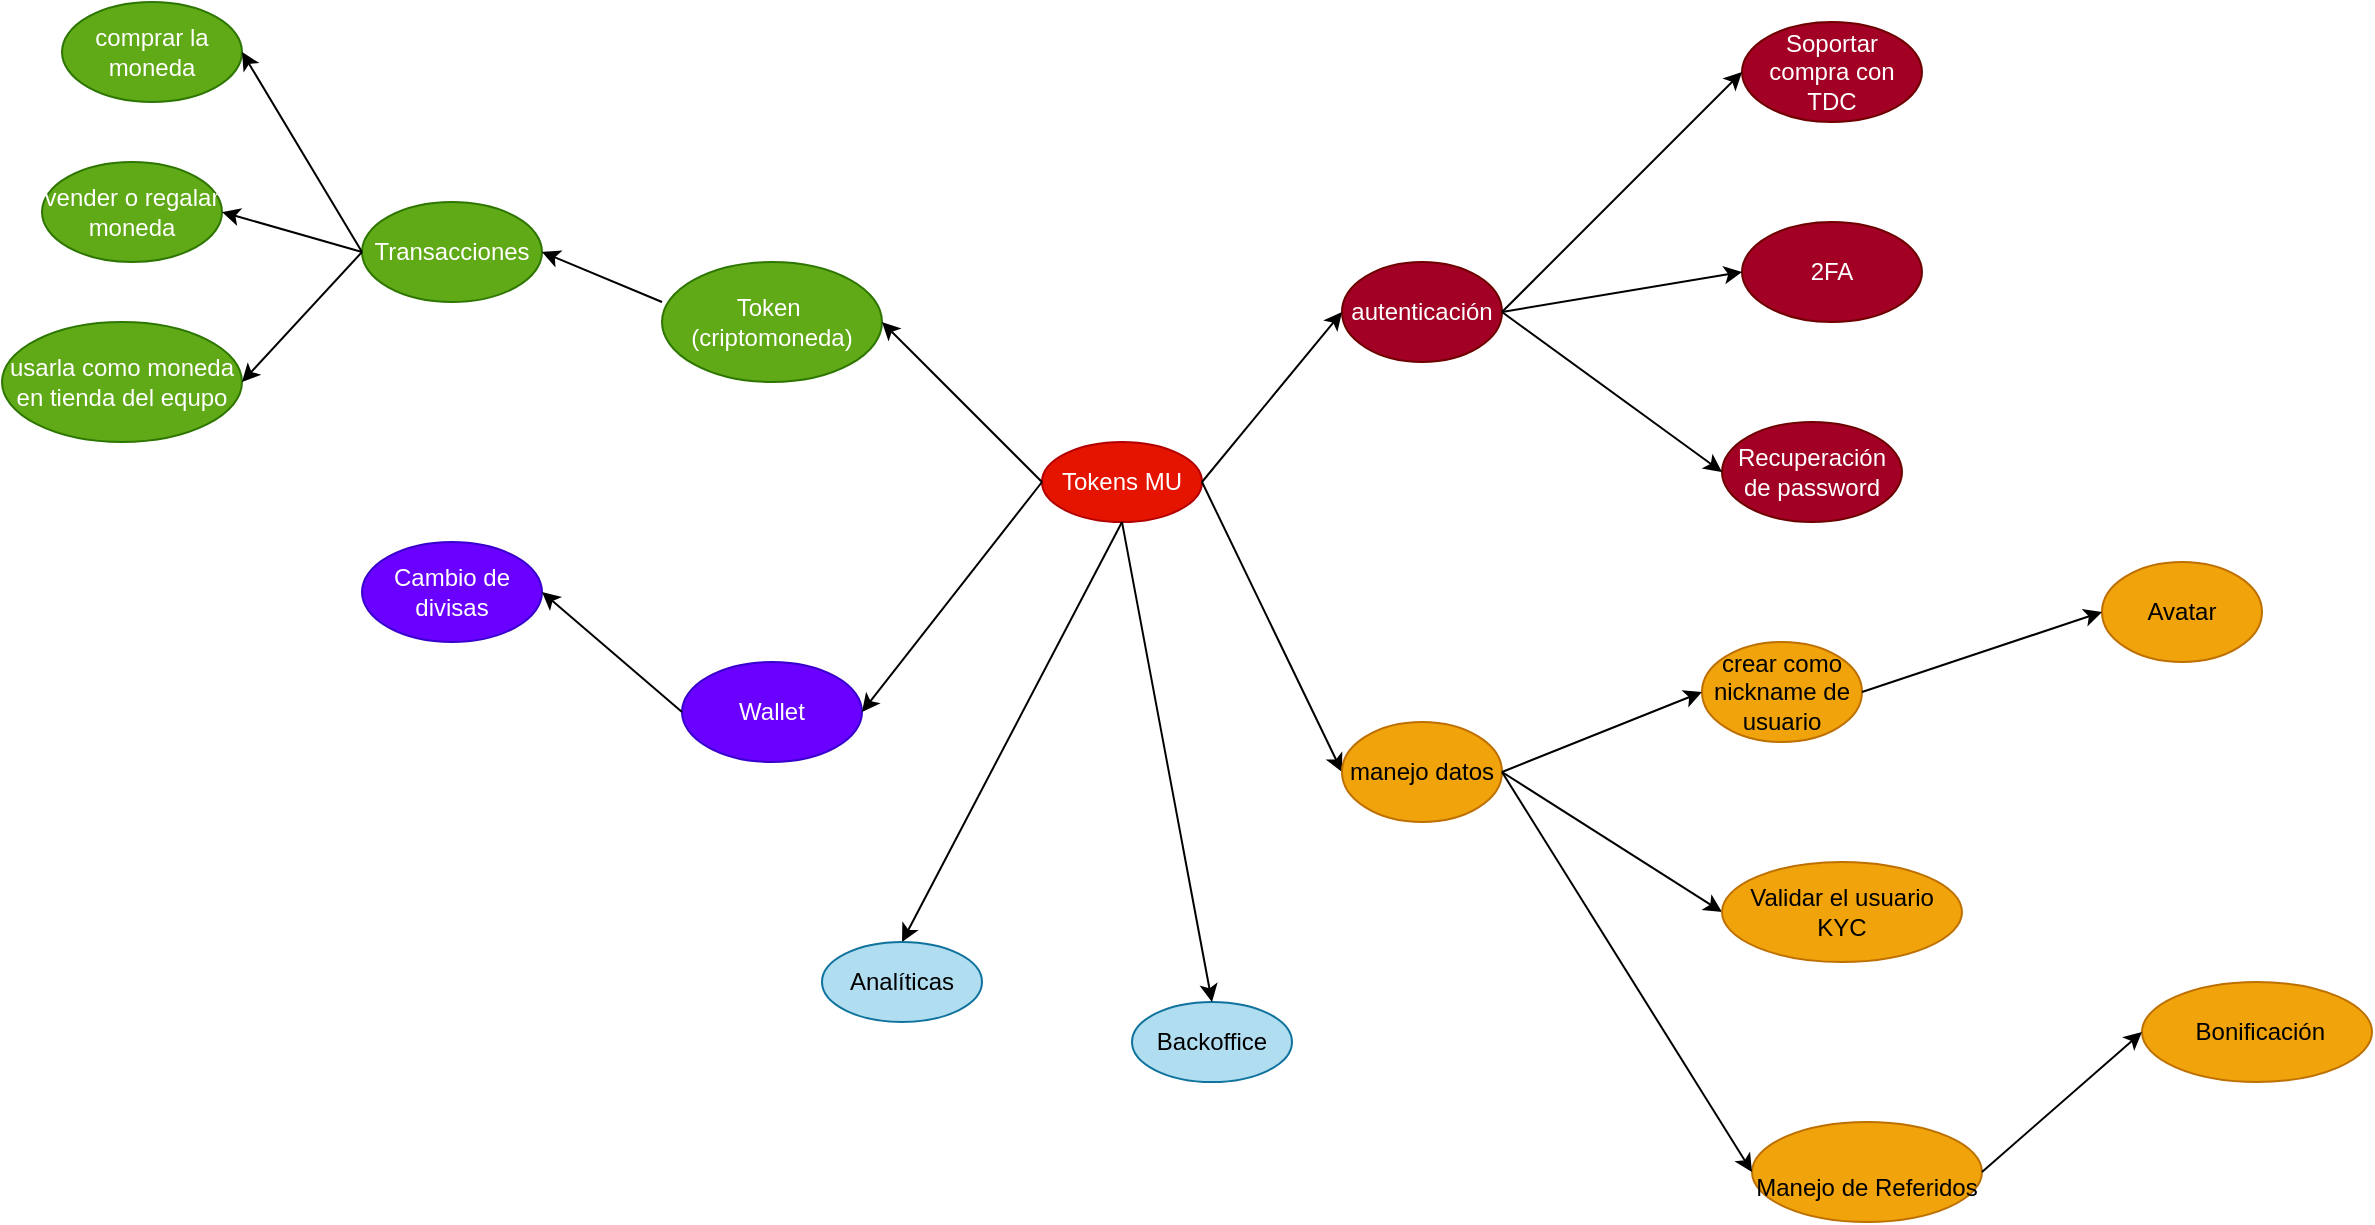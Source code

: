 <mxfile version="24.7.17" pages="4">
  <diagram id="TnNyxGHK5ClUL82gf3n7" name="Lluvia ideas">
    <mxGraphModel dx="2272" dy="1750" grid="1" gridSize="10" guides="1" tooltips="1" connect="1" arrows="1" fold="1" page="1" pageScale="1" pageWidth="850" pageHeight="1100" math="0" shadow="0">
      <root>
        <mxCell id="0" />
        <mxCell id="1" parent="0" />
        <mxCell id="qMfOzidtpTVDXMP7oO_P-1" value="Tokens MU" style="ellipse;whiteSpace=wrap;html=1;fillColor=#e51400;fontColor=#ffffff;strokeColor=#B20000;" vertex="1" parent="1">
          <mxGeometry x="380" y="200" width="80" height="40" as="geometry" />
        </mxCell>
        <mxCell id="qMfOzidtpTVDXMP7oO_P-2" value="Soportar compra con TDC" style="ellipse;whiteSpace=wrap;html=1;fillColor=#a20025;fontColor=#ffffff;strokeColor=#6F0000;" vertex="1" parent="1">
          <mxGeometry x="730" y="-10" width="90" height="50" as="geometry" />
        </mxCell>
        <mxCell id="qMfOzidtpTVDXMP7oO_P-3" value="autenticación" style="ellipse;whiteSpace=wrap;html=1;fillColor=#a20025;fontColor=#ffffff;strokeColor=#6F0000;" vertex="1" parent="1">
          <mxGeometry x="530" y="110" width="80" height="50" as="geometry" />
        </mxCell>
        <mxCell id="qMfOzidtpTVDXMP7oO_P-4" value="2FA" style="ellipse;whiteSpace=wrap;html=1;fillColor=#a20025;fontColor=#ffffff;strokeColor=#6F0000;" vertex="1" parent="1">
          <mxGeometry x="730" y="90" width="90" height="50" as="geometry" />
        </mxCell>
        <mxCell id="qMfOzidtpTVDXMP7oO_P-6" value="Transacciones" style="ellipse;whiteSpace=wrap;html=1;fillColor=#60a917;fontColor=#ffffff;strokeColor=#2D7600;" vertex="1" parent="1">
          <mxGeometry x="40" y="80" width="90" height="50" as="geometry" />
        </mxCell>
        <mxCell id="qMfOzidtpTVDXMP7oO_P-7" value="Recuperación de password" style="ellipse;whiteSpace=wrap;html=1;fillColor=#a20025;fontColor=#ffffff;strokeColor=#6F0000;" vertex="1" parent="1">
          <mxGeometry x="720" y="190" width="90" height="50" as="geometry" />
        </mxCell>
        <mxCell id="qMfOzidtpTVDXMP7oO_P-8" value="Token&amp;nbsp; (criptomoneda)" style="ellipse;whiteSpace=wrap;html=1;fillColor=#60a917;fontColor=#ffffff;strokeColor=#2D7600;" vertex="1" parent="1">
          <mxGeometry x="190" y="110" width="110" height="60" as="geometry" />
        </mxCell>
        <mxCell id="qMfOzidtpTVDXMP7oO_P-9" value="comprar la moneda" style="ellipse;whiteSpace=wrap;html=1;fillColor=#60a917;fontColor=#ffffff;strokeColor=#2D7600;" vertex="1" parent="1">
          <mxGeometry x="-110" y="-20" width="90" height="50" as="geometry" />
        </mxCell>
        <mxCell id="qMfOzidtpTVDXMP7oO_P-10" value="vender o regalar moneda" style="ellipse;whiteSpace=wrap;html=1;fillColor=#60a917;fontColor=#ffffff;strokeColor=#2D7600;" vertex="1" parent="1">
          <mxGeometry x="-120" y="60" width="90" height="50" as="geometry" />
        </mxCell>
        <mxCell id="qMfOzidtpTVDXMP7oO_P-11" value="usarla como moneda en tienda del equpo" style="ellipse;whiteSpace=wrap;html=1;fillColor=#60a917;fontColor=#ffffff;strokeColor=#2D7600;" vertex="1" parent="1">
          <mxGeometry x="-140" y="140" width="120" height="60" as="geometry" />
        </mxCell>
        <mxCell id="qMfOzidtpTVDXMP7oO_P-13" value="Wallet" style="ellipse;whiteSpace=wrap;html=1;fillColor=#6a00ff;fontColor=#ffffff;strokeColor=#3700CC;" vertex="1" parent="1">
          <mxGeometry x="200" y="310" width="90" height="50" as="geometry" />
        </mxCell>
        <mxCell id="qMfOzidtpTVDXMP7oO_P-14" value="" style="endArrow=classic;html=1;rounded=0;entryX=1;entryY=0.5;entryDx=0;entryDy=0;exitX=0;exitY=0.333;exitDx=0;exitDy=0;exitPerimeter=0;" edge="1" parent="1" source="qMfOzidtpTVDXMP7oO_P-8" target="qMfOzidtpTVDXMP7oO_P-6">
          <mxGeometry width="50" height="50" relative="1" as="geometry">
            <mxPoint x="70" y="230" as="sourcePoint" />
            <mxPoint x="120" y="180" as="targetPoint" />
          </mxGeometry>
        </mxCell>
        <mxCell id="qMfOzidtpTVDXMP7oO_P-15" value="" style="endArrow=classic;html=1;rounded=0;entryX=1;entryY=0.5;entryDx=0;entryDy=0;exitX=0;exitY=0.5;exitDx=0;exitDy=0;" edge="1" parent="1" source="qMfOzidtpTVDXMP7oO_P-6" target="qMfOzidtpTVDXMP7oO_P-11">
          <mxGeometry width="50" height="50" relative="1" as="geometry">
            <mxPoint x="50" y="220" as="sourcePoint" />
            <mxPoint x="100" y="170" as="targetPoint" />
          </mxGeometry>
        </mxCell>
        <mxCell id="qMfOzidtpTVDXMP7oO_P-16" value="" style="endArrow=classic;html=1;rounded=0;entryX=1;entryY=0.5;entryDx=0;entryDy=0;exitX=0;exitY=0.5;exitDx=0;exitDy=0;" edge="1" parent="1" source="qMfOzidtpTVDXMP7oO_P-6" target="qMfOzidtpTVDXMP7oO_P-10">
          <mxGeometry width="50" height="50" relative="1" as="geometry">
            <mxPoint x="30" y="220" as="sourcePoint" />
            <mxPoint x="80" y="170" as="targetPoint" />
          </mxGeometry>
        </mxCell>
        <mxCell id="qMfOzidtpTVDXMP7oO_P-17" value="" style="endArrow=classic;html=1;rounded=0;entryX=1;entryY=0.5;entryDx=0;entryDy=0;exitX=0;exitY=0.5;exitDx=0;exitDy=0;" edge="1" parent="1" source="qMfOzidtpTVDXMP7oO_P-6" target="qMfOzidtpTVDXMP7oO_P-9">
          <mxGeometry width="50" height="50" relative="1" as="geometry">
            <mxPoint x="20" y="230" as="sourcePoint" />
            <mxPoint x="70" y="180" as="targetPoint" />
          </mxGeometry>
        </mxCell>
        <mxCell id="qMfOzidtpTVDXMP7oO_P-18" value="Cambio de divisas" style="ellipse;whiteSpace=wrap;html=1;fillColor=#6a00ff;fontColor=#ffffff;strokeColor=#3700CC;" vertex="1" parent="1">
          <mxGeometry x="40" y="250" width="90" height="50" as="geometry" />
        </mxCell>
        <mxCell id="qMfOzidtpTVDXMP7oO_P-19" value="" style="endArrow=classic;html=1;rounded=0;entryX=1;entryY=0.5;entryDx=0;entryDy=0;exitX=0;exitY=0.5;exitDx=0;exitDy=0;" edge="1" parent="1" source="qMfOzidtpTVDXMP7oO_P-13" target="qMfOzidtpTVDXMP7oO_P-18">
          <mxGeometry width="50" height="50" relative="1" as="geometry">
            <mxPoint x="140" y="400" as="sourcePoint" />
            <mxPoint x="190" y="350" as="targetPoint" />
          </mxGeometry>
        </mxCell>
        <mxCell id="qMfOzidtpTVDXMP7oO_P-20" value="" style="endArrow=classic;html=1;rounded=0;entryX=1;entryY=0.5;entryDx=0;entryDy=0;exitX=0;exitY=0.5;exitDx=0;exitDy=0;" edge="1" parent="1" source="qMfOzidtpTVDXMP7oO_P-1" target="qMfOzidtpTVDXMP7oO_P-8">
          <mxGeometry width="50" height="50" relative="1" as="geometry">
            <mxPoint x="270" y="250" as="sourcePoint" />
            <mxPoint x="320" y="200" as="targetPoint" />
          </mxGeometry>
        </mxCell>
        <mxCell id="qMfOzidtpTVDXMP7oO_P-21" value="" style="endArrow=classic;html=1;rounded=0;exitX=0;exitY=0.5;exitDx=0;exitDy=0;entryX=1;entryY=0.5;entryDx=0;entryDy=0;" edge="1" parent="1" source="qMfOzidtpTVDXMP7oO_P-1" target="qMfOzidtpTVDXMP7oO_P-13">
          <mxGeometry width="50" height="50" relative="1" as="geometry">
            <mxPoint x="350" y="350" as="sourcePoint" />
            <mxPoint x="400" y="300" as="targetPoint" />
          </mxGeometry>
        </mxCell>
        <mxCell id="qMfOzidtpTVDXMP7oO_P-22" value="" style="endArrow=classic;html=1;rounded=0;entryX=0;entryY=0.5;entryDx=0;entryDy=0;exitX=1;exitY=0.5;exitDx=0;exitDy=0;" edge="1" parent="1" source="qMfOzidtpTVDXMP7oO_P-1" target="qMfOzidtpTVDXMP7oO_P-3">
          <mxGeometry width="50" height="50" relative="1" as="geometry">
            <mxPoint x="460" y="160" as="sourcePoint" />
            <mxPoint x="510" y="110" as="targetPoint" />
          </mxGeometry>
        </mxCell>
        <mxCell id="qMfOzidtpTVDXMP7oO_P-23" value="" style="endArrow=classic;html=1;rounded=0;exitX=1;exitY=0.5;exitDx=0;exitDy=0;entryX=0;entryY=0.5;entryDx=0;entryDy=0;" edge="1" parent="1" source="qMfOzidtpTVDXMP7oO_P-1" target="qMfOzidtpTVDXMP7oO_P-24">
          <mxGeometry width="50" height="50" relative="1" as="geometry">
            <mxPoint x="490" y="410" as="sourcePoint" />
            <mxPoint x="520" y="310" as="targetPoint" />
          </mxGeometry>
        </mxCell>
        <mxCell id="qMfOzidtpTVDXMP7oO_P-24" value="manejo datos" style="ellipse;whiteSpace=wrap;html=1;fillColor=#f0a30a;fontColor=#000000;strokeColor=#BD7000;" vertex="1" parent="1">
          <mxGeometry x="530" y="340" width="80" height="50" as="geometry" />
        </mxCell>
        <mxCell id="qMfOzidtpTVDXMP7oO_P-25" value="" style="endArrow=classic;html=1;rounded=0;exitX=1;exitY=0.5;exitDx=0;exitDy=0;entryX=0;entryY=0.5;entryDx=0;entryDy=0;" edge="1" parent="1" source="qMfOzidtpTVDXMP7oO_P-3" target="qMfOzidtpTVDXMP7oO_P-2">
          <mxGeometry width="50" height="50" relative="1" as="geometry">
            <mxPoint x="640" y="110" as="sourcePoint" />
            <mxPoint x="690" y="60" as="targetPoint" />
          </mxGeometry>
        </mxCell>
        <mxCell id="qMfOzidtpTVDXMP7oO_P-26" value="" style="endArrow=classic;html=1;rounded=0;exitX=1;exitY=0.5;exitDx=0;exitDy=0;entryX=0;entryY=0.5;entryDx=0;entryDy=0;" edge="1" parent="1" source="qMfOzidtpTVDXMP7oO_P-3" target="qMfOzidtpTVDXMP7oO_P-4">
          <mxGeometry width="50" height="50" relative="1" as="geometry">
            <mxPoint x="670" y="210" as="sourcePoint" />
            <mxPoint x="720" y="160" as="targetPoint" />
          </mxGeometry>
        </mxCell>
        <mxCell id="qMfOzidtpTVDXMP7oO_P-27" value="" style="endArrow=classic;html=1;rounded=0;exitX=1;exitY=0.5;exitDx=0;exitDy=0;entryX=0;entryY=0.5;entryDx=0;entryDy=0;" edge="1" parent="1" source="qMfOzidtpTVDXMP7oO_P-3" target="qMfOzidtpTVDXMP7oO_P-7">
          <mxGeometry width="50" height="50" relative="1" as="geometry">
            <mxPoint x="660" y="230" as="sourcePoint" />
            <mxPoint x="710" y="180" as="targetPoint" />
          </mxGeometry>
        </mxCell>
        <mxCell id="qMfOzidtpTVDXMP7oO_P-29" value="crear como nickname de usuario" style="ellipse;whiteSpace=wrap;html=1;fillColor=#f0a30a;fontColor=#000000;strokeColor=#BD7000;" vertex="1" parent="1">
          <mxGeometry x="710" y="300" width="80" height="50" as="geometry" />
        </mxCell>
        <mxCell id="qMfOzidtpTVDXMP7oO_P-30" value="" style="endArrow=classic;html=1;rounded=0;exitX=1;exitY=0.5;exitDx=0;exitDy=0;entryX=0;entryY=0.5;entryDx=0;entryDy=0;" edge="1" parent="1" source="qMfOzidtpTVDXMP7oO_P-24" target="qMfOzidtpTVDXMP7oO_P-29">
          <mxGeometry width="50" height="50" relative="1" as="geometry">
            <mxPoint x="660" y="440" as="sourcePoint" />
            <mxPoint x="710" y="390" as="targetPoint" />
          </mxGeometry>
        </mxCell>
        <mxCell id="qMfOzidtpTVDXMP7oO_P-31" value="Avatar" style="ellipse;whiteSpace=wrap;html=1;fillColor=#f0a30a;fontColor=#000000;strokeColor=#BD7000;" vertex="1" parent="1">
          <mxGeometry x="910" y="260" width="80" height="50" as="geometry" />
        </mxCell>
        <mxCell id="qMfOzidtpTVDXMP7oO_P-32" value="" style="endArrow=classic;html=1;rounded=0;exitX=1;exitY=0.5;exitDx=0;exitDy=0;entryX=0;entryY=0.5;entryDx=0;entryDy=0;" edge="1" parent="1" source="qMfOzidtpTVDXMP7oO_P-29" target="qMfOzidtpTVDXMP7oO_P-31">
          <mxGeometry width="50" height="50" relative="1" as="geometry">
            <mxPoint x="850" y="390" as="sourcePoint" />
            <mxPoint x="900" y="340" as="targetPoint" />
          </mxGeometry>
        </mxCell>
        <mxCell id="qMfOzidtpTVDXMP7oO_P-33" value="" style="endArrow=classic;html=1;rounded=0;exitX=1;exitY=0.5;exitDx=0;exitDy=0;entryX=0;entryY=0.5;entryDx=0;entryDy=0;" edge="1" parent="1" source="qMfOzidtpTVDXMP7oO_P-24" target="qMfOzidtpTVDXMP7oO_P-34">
          <mxGeometry width="50" height="50" relative="1" as="geometry">
            <mxPoint x="690" y="500" as="sourcePoint" />
            <mxPoint x="730" y="420" as="targetPoint" />
          </mxGeometry>
        </mxCell>
        <mxCell id="qMfOzidtpTVDXMP7oO_P-34" value="Validar el usuario&lt;br&gt;KYC" style="ellipse;whiteSpace=wrap;html=1;fillColor=#f0a30a;fontColor=#000000;strokeColor=#BD7000;" vertex="1" parent="1">
          <mxGeometry x="720" y="410" width="120" height="50" as="geometry" />
        </mxCell>
        <mxCell id="qMfOzidtpTVDXMP7oO_P-35" value="&lt;div&gt;&lt;br&gt;&lt;/div&gt;&lt;div&gt;Manejo de Referidos&lt;/div&gt;" style="ellipse;whiteSpace=wrap;html=1;fillColor=#f0a30a;fontColor=#000000;strokeColor=#BD7000;" vertex="1" parent="1">
          <mxGeometry x="735" y="540" width="115" height="50" as="geometry" />
        </mxCell>
        <mxCell id="qMfOzidtpTVDXMP7oO_P-36" value="" style="endArrow=classic;html=1;rounded=0;exitX=1;exitY=0.5;exitDx=0;exitDy=0;entryX=0;entryY=0.5;entryDx=0;entryDy=0;" edge="1" parent="1" source="qMfOzidtpTVDXMP7oO_P-24" target="qMfOzidtpTVDXMP7oO_P-35">
          <mxGeometry width="50" height="50" relative="1" as="geometry">
            <mxPoint x="560" y="580" as="sourcePoint" />
            <mxPoint x="610" y="530" as="targetPoint" />
          </mxGeometry>
        </mxCell>
        <mxCell id="qMfOzidtpTVDXMP7oO_P-37" value="&lt;div&gt;&lt;span style=&quot;background-color: initial;&quot;&gt;&amp;nbsp;Bonificación&lt;/span&gt;&lt;br&gt;&lt;/div&gt;" style="ellipse;whiteSpace=wrap;html=1;fillColor=#f0a30a;fontColor=#000000;strokeColor=#BD7000;" vertex="1" parent="1">
          <mxGeometry x="930" y="470" width="115" height="50" as="geometry" />
        </mxCell>
        <mxCell id="qMfOzidtpTVDXMP7oO_P-38" value="" style="endArrow=classic;html=1;rounded=0;entryX=0;entryY=0.5;entryDx=0;entryDy=0;exitX=1;exitY=0.5;exitDx=0;exitDy=0;" edge="1" parent="1" source="qMfOzidtpTVDXMP7oO_P-35" target="qMfOzidtpTVDXMP7oO_P-37">
          <mxGeometry width="50" height="50" relative="1" as="geometry">
            <mxPoint x="860" y="610" as="sourcePoint" />
            <mxPoint x="910" y="560" as="targetPoint" />
          </mxGeometry>
        </mxCell>
        <mxCell id="qMfOzidtpTVDXMP7oO_P-39" value="" style="endArrow=classic;html=1;rounded=0;exitX=0.5;exitY=1;exitDx=0;exitDy=0;entryX=0.5;entryY=0;entryDx=0;entryDy=0;" edge="1" parent="1" source="qMfOzidtpTVDXMP7oO_P-1" target="qMfOzidtpTVDXMP7oO_P-40">
          <mxGeometry width="50" height="50" relative="1" as="geometry">
            <mxPoint x="330" y="600" as="sourcePoint" />
            <mxPoint x="380" y="430" as="targetPoint" />
          </mxGeometry>
        </mxCell>
        <mxCell id="qMfOzidtpTVDXMP7oO_P-40" value="Analíticas" style="ellipse;whiteSpace=wrap;html=1;fillColor=#b1ddf0;strokeColor=#10739e;" vertex="1" parent="1">
          <mxGeometry x="270" y="450" width="80" height="40" as="geometry" />
        </mxCell>
        <mxCell id="RoPjHz0Fiexstxe8rKYK-1" value="Backoffice" style="ellipse;whiteSpace=wrap;html=1;fillColor=#b1ddf0;strokeColor=#10739e;" vertex="1" parent="1">
          <mxGeometry x="425" y="480" width="80" height="40" as="geometry" />
        </mxCell>
        <mxCell id="RoPjHz0Fiexstxe8rKYK-2" value="" style="endArrow=classic;html=1;rounded=0;exitX=0.5;exitY=1;exitDx=0;exitDy=0;entryX=0.5;entryY=0;entryDx=0;entryDy=0;" edge="1" parent="1" source="qMfOzidtpTVDXMP7oO_P-1" target="RoPjHz0Fiexstxe8rKYK-1">
          <mxGeometry width="50" height="50" relative="1" as="geometry">
            <mxPoint x="440" y="610" as="sourcePoint" />
            <mxPoint x="490" y="560" as="targetPoint" />
          </mxGeometry>
        </mxCell>
      </root>
    </mxGraphModel>
  </diagram>
  <diagram name="Demo" id="SEU_VRh_9um2LpRCa68Q">
    <mxGraphModel dx="853" dy="390" grid="1" gridSize="10" guides="1" tooltips="1" connect="1" arrows="1" fold="1" page="1" pageScale="1" pageWidth="850" pageHeight="1100" math="0" shadow="0">
      <root>
        <mxCell id="0" />
        <mxCell id="1" parent="0" />
        <mxCell id="G9FWCTLr_QB3Kp_exnYv-1" value="Actor" style="shape=umlActor;verticalLabelPosition=bottom;verticalAlign=top;html=1;outlineConnect=0;" vertex="1" parent="1">
          <mxGeometry x="220" y="110" width="30" height="60" as="geometry" />
        </mxCell>
        <mxCell id="G9FWCTLr_QB3Kp_exnYv-2" value="" style="rounded=0;whiteSpace=wrap;html=1;sketch=1;curveFitting=1;jiggle=2;shadow=1;" vertex="1" parent="1">
          <mxGeometry x="400" y="50" width="120" height="320" as="geometry" />
        </mxCell>
        <mxCell id="G9FWCTLr_QB3Kp_exnYv-3" value="Iniciar sesión" style="ellipse;whiteSpace=wrap;html=1;fillColor=#dae8fc;strokeColor=#6c8ebf;sketch=1;curveFitting=1;jiggle=2;" vertex="1" parent="1">
          <mxGeometry x="420" y="80" width="80" height="40" as="geometry" />
        </mxCell>
        <mxCell id="G9FWCTLr_QB3Kp_exnYv-4" value="" style="endArrow=classic;html=1;rounded=0;entryX=0;entryY=0.5;entryDx=0;entryDy=0;exitX=0.5;exitY=0.5;exitDx=0;exitDy=0;exitPerimeter=0;" edge="1" parent="1" source="G9FWCTLr_QB3Kp_exnYv-1" target="G9FWCTLr_QB3Kp_exnYv-3">
          <mxGeometry width="50" height="50" relative="1" as="geometry">
            <mxPoint x="290" y="190" as="sourcePoint" />
            <mxPoint x="340" y="140" as="targetPoint" />
          </mxGeometry>
        </mxCell>
      </root>
    </mxGraphModel>
  </diagram>
  <diagram id="HS-2vFU54ZWjDMcTM2k-" name="Requerimientos">
    <mxGraphModel dx="538" dy="390" grid="1" gridSize="10" guides="1" tooltips="1" connect="1" arrows="1" fold="1" page="1" pageScale="1" pageWidth="850" pageHeight="1100" math="0" shadow="0">
      <root>
        <mxCell id="0" />
        <mxCell id="1" parent="0" />
      </root>
    </mxGraphModel>
  </diagram>
  <diagram id="ODE6RzHbSaN2Cd_0fDQP" name="Page-4">
    <mxGraphModel dx="853" dy="390" grid="1" gridSize="10" guides="1" tooltips="1" connect="1" arrows="1" fold="1" page="1" pageScale="1" pageWidth="850" pageHeight="1100" math="0" shadow="0">
      <root>
        <mxCell id="0" />
        <mxCell id="1" parent="0" />
        <mxCell id="wEy3mIdl3K2R7C3_IRw7-1" value="" style="strokeWidth=1;shadow=0;dashed=0;align=center;html=1;shape=mxgraph.mockup.containers.browserWindow;rSize=0;strokeColor=#666666;strokeColor2=#008cff;strokeColor3=#c4c4c4;mainText=,;recursiveResize=0;" vertex="1" parent="1">
          <mxGeometry x="130" y="10" width="550" height="380" as="geometry" />
        </mxCell>
        <mxCell id="wEy3mIdl3K2R7C3_IRw7-2" value="Page 1" style="strokeWidth=1;shadow=0;dashed=0;align=center;html=1;shape=mxgraph.mockup.containers.anchor;fontSize=17;fontColor=#666666;align=left;whiteSpace=wrap;" vertex="1" parent="wEy3mIdl3K2R7C3_IRw7-1">
          <mxGeometry x="60" y="12" width="110" height="26" as="geometry" />
        </mxCell>
        <mxCell id="wEy3mIdl3K2R7C3_IRw7-3" value="https://www.draw.io" style="strokeWidth=1;shadow=0;dashed=0;align=center;html=1;shape=mxgraph.mockup.containers.anchor;rSize=0;fontSize=17;fontColor=#666666;align=left;" vertex="1" parent="wEy3mIdl3K2R7C3_IRw7-1">
          <mxGeometry x="130" y="60" width="250" height="26" as="geometry" />
        </mxCell>
        <mxCell id="wEy3mIdl3K2R7C3_IRw7-4" value="Header" style="rounded=0;whiteSpace=wrap;html=1;" vertex="1" parent="wEy3mIdl3K2R7C3_IRw7-1">
          <mxGeometry x="40" y="130" width="490" height="60" as="geometry" />
        </mxCell>
        <mxCell id="wEy3mIdl3K2R7C3_IRw7-5" value="body" style="rounded=1;whiteSpace=wrap;html=1;" vertex="1" parent="wEy3mIdl3K2R7C3_IRw7-1">
          <mxGeometry x="40" y="190" width="490" height="160" as="geometry" />
        </mxCell>
        <mxCell id="wEy3mIdl3K2R7C3_IRw7-6" value="" style="swimlane;strokeColor=#999999;swimlaneFillColor=#FFFFFF;fillColor=#ffffff;fontColor=#666666;fontStyle=0;childLayout=stackLayout;horizontal=1;startSize=0;horizontalStack=0;resizeParent=1;resizeParentMax=0;resizeLast=0;collapsible=0;marginBottom=0;whiteSpace=wrap;html=1;" vertex="1" parent="wEy3mIdl3K2R7C3_IRw7-1">
          <mxGeometry x="340" y="220" width="150" height="120" as="geometry" />
        </mxCell>
        <mxCell id="wEy3mIdl3K2R7C3_IRw7-7" value="Option 1" style="text;strokeColor=none;align=left;verticalAlign=middle;spacingLeft=27;spacingRight=10;overflow=hidden;points=[[0,0.5],[1,0.5]];portConstraint=eastwest;rotatable=0;whiteSpace=wrap;html=1;fillColor=none;fontColor=inherit;fontSize=17;" vertex="1" parent="wEy3mIdl3K2R7C3_IRw7-6">
          <mxGeometry width="150" height="30" as="geometry" />
        </mxCell>
        <mxCell id="wEy3mIdl3K2R7C3_IRw7-8" value="" style="resizable=0;fillColor=#EEEEEE;strokeColor=#999999;gradientColor=#cccccc;html=1;" vertex="1" parent="wEy3mIdl3K2R7C3_IRw7-7">
          <mxGeometry y="0.5" width="15" height="15" relative="1" as="geometry">
            <mxPoint x="8" y="-7.5" as="offset" />
          </mxGeometry>
        </mxCell>
        <mxCell id="wEy3mIdl3K2R7C3_IRw7-9" value="Option 2" style="text;strokeColor=none;align=left;verticalAlign=middle;spacingLeft=27;spacingRight=10;overflow=hidden;points=[[0,0.5],[1,0.5]];portConstraint=eastwest;rotatable=0;whiteSpace=wrap;html=1;rSize=5;fillColor=none;fontColor=inherit;fontSize=17;" vertex="1" parent="wEy3mIdl3K2R7C3_IRw7-6">
          <mxGeometry y="30" width="150" height="30" as="geometry" />
        </mxCell>
        <mxCell id="wEy3mIdl3K2R7C3_IRw7-10" value="" style="resizable=0;fillColor=#EEEEEE;strokeColor=#999999;gradientColor=#cccccc;html=1;" vertex="1" parent="wEy3mIdl3K2R7C3_IRw7-9">
          <mxGeometry y="0.5" width="15" height="15" relative="1" as="geometry">
            <mxPoint x="8" y="-7.5" as="offset" />
          </mxGeometry>
        </mxCell>
        <mxCell id="wEy3mIdl3K2R7C3_IRw7-11" value="Option 3" style="text;strokeColor=none;align=left;verticalAlign=middle;spacingLeft=27;spacingRight=10;overflow=hidden;points=[[0,0.5],[1,0.5]];portConstraint=eastwest;rotatable=0;whiteSpace=wrap;html=1;rSize=5;fillColor=none;fontColor=#008CFF;fontSize=17;" vertex="1" parent="wEy3mIdl3K2R7C3_IRw7-6">
          <mxGeometry y="60" width="150" height="30" as="geometry" />
        </mxCell>
        <mxCell id="wEy3mIdl3K2R7C3_IRw7-12" value="" style="shape=mxgraph.mockup.forms.checkbox;resizable=0;fillColor=#AAAAAA;gradientColor=#666666;strokeColor=#444444;html=1;" vertex="1" parent="wEy3mIdl3K2R7C3_IRw7-11">
          <mxGeometry y="0.5" width="15" height="15" relative="1" as="geometry">
            <mxPoint x="8" y="-7.5" as="offset" />
          </mxGeometry>
        </mxCell>
        <mxCell id="wEy3mIdl3K2R7C3_IRw7-13" value="Option 4" style="text;strokeColor=none;align=left;verticalAlign=middle;spacingLeft=27;spacingRight=10;overflow=hidden;points=[[0,0.5],[1,0.5]];portConstraint=eastwest;rotatable=0;whiteSpace=wrap;html=1;fillColor=none;fontColor=inherit;fontSize=17;" vertex="1" parent="wEy3mIdl3K2R7C3_IRw7-6">
          <mxGeometry y="90" width="150" height="30" as="geometry" />
        </mxCell>
        <mxCell id="wEy3mIdl3K2R7C3_IRw7-14" value="" style="resizable=0;fillColor=#EEEEEE;strokeColor=#999999;gradientColor=#cccccc;html=1;" vertex="1" parent="wEy3mIdl3K2R7C3_IRw7-13">
          <mxGeometry y="0.5" width="15" height="15" relative="1" as="geometry">
            <mxPoint x="8" y="-7.5" as="offset" />
          </mxGeometry>
        </mxCell>
      </root>
    </mxGraphModel>
  </diagram>
</mxfile>
